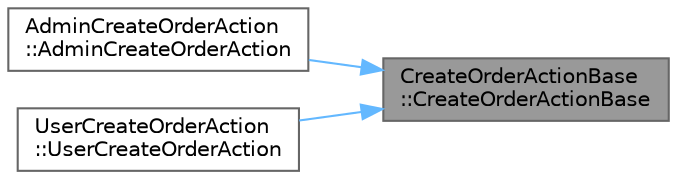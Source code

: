 digraph "CreateOrderActionBase::CreateOrderActionBase"
{
 // LATEX_PDF_SIZE
  bgcolor="transparent";
  edge [fontname=Helvetica,fontsize=10,labelfontname=Helvetica,labelfontsize=10];
  node [fontname=Helvetica,fontsize=10,shape=box,height=0.2,width=0.4];
  rankdir="RL";
  Node1 [id="Node000001",label="CreateOrderActionBase\l::CreateOrderActionBase",height=0.2,width=0.4,color="gray40", fillcolor="grey60", style="filled", fontcolor="black",tooltip="Constructor khởi tạo CreateOrderActionBase với các đối tượng cần thiết."];
  Node1 -> Node2 [id="edge1_Node000001_Node000002",dir="back",color="steelblue1",style="solid",tooltip=" "];
  Node2 [id="Node000002",label="AdminCreateOrderAction\l::AdminCreateOrderAction",height=0.2,width=0.4,color="grey40", fillcolor="white", style="filled",URL="$class_admin_create_order_action.html#abb9199f71b614d18c223fdabb9c5a08b",tooltip="Constructor khởi tạo AdminCreateOrderAction với các đối tượng cần thiết."];
  Node1 -> Node3 [id="edge2_Node000001_Node000003",dir="back",color="steelblue1",style="solid",tooltip=" "];
  Node3 [id="Node000003",label="UserCreateOrderAction\l::UserCreateOrderAction",height=0.2,width=0.4,color="grey40", fillcolor="white", style="filled",URL="$class_user_create_order_action.html#ad674cc43443aadd70e2c3e617773b6d7",tooltip="Constructor khởi tạo UserCreateOrderAction với các đối tượng cần thiết."];
}
